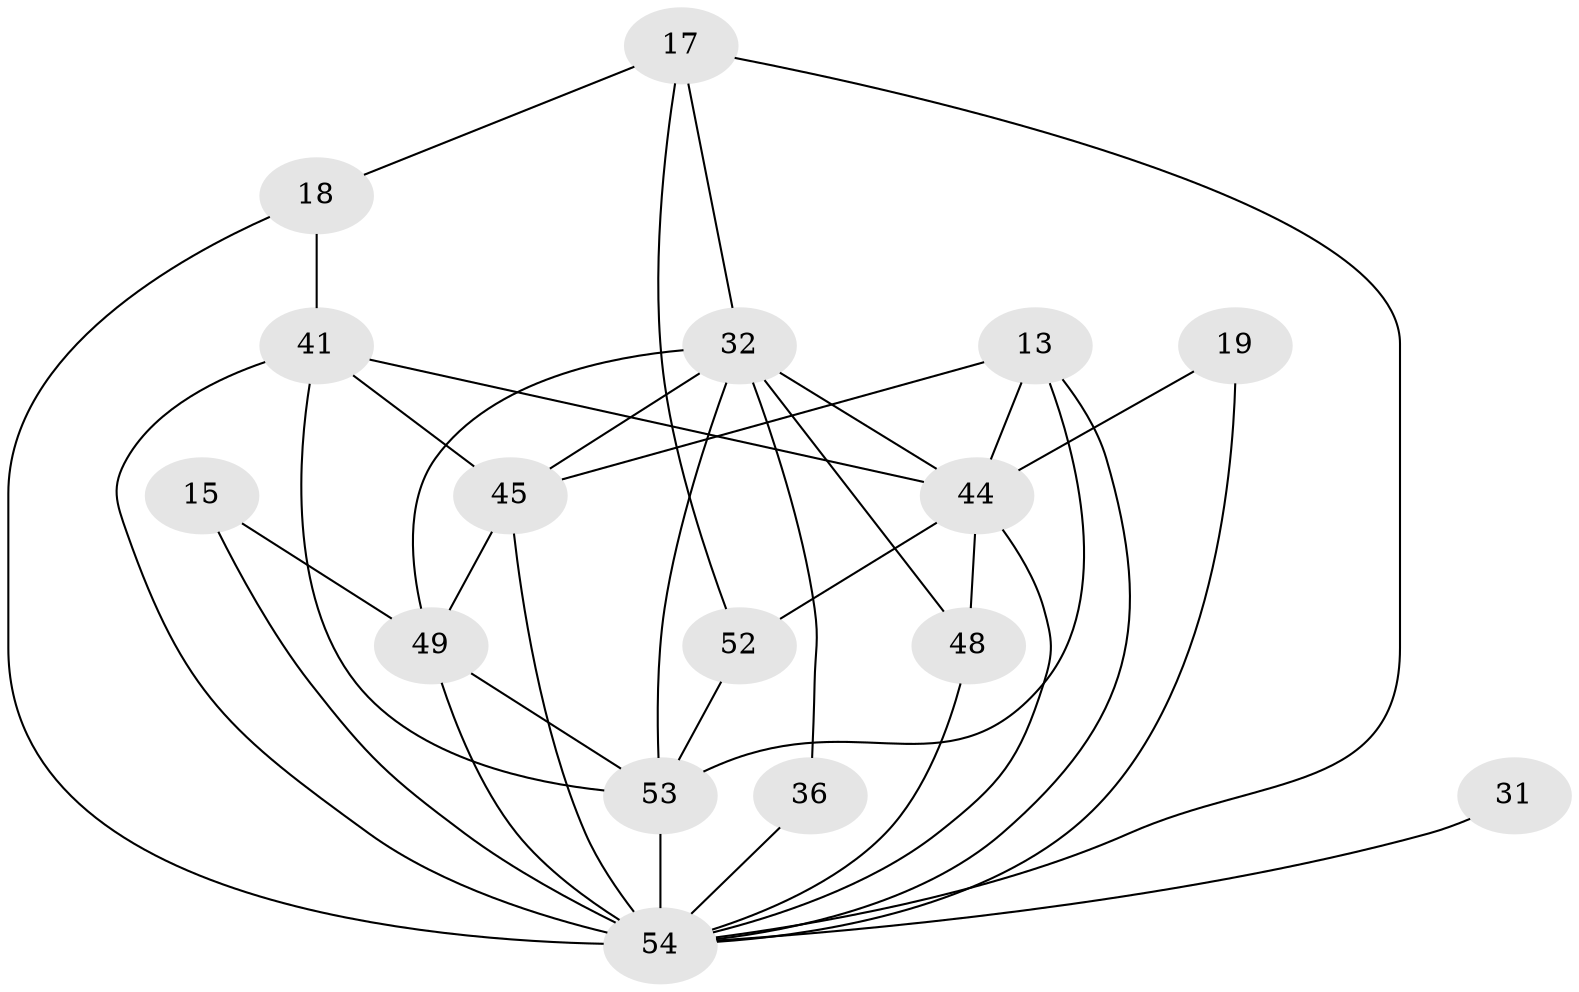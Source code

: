 // original degree distribution, {4: 1.0}
// Generated by graph-tools (version 1.1) at 2025/03/03/04/25 22:03:00]
// undirected, 16 vertices, 36 edges
graph export_dot {
graph [start="1"]
  node [color=gray90,style=filled];
  13 [super="+4"];
  15;
  17 [super="+12"];
  18;
  19;
  31;
  32 [super="+21+25+23"];
  36;
  41 [super="+7+40"];
  44 [super="+11"];
  45 [super="+42+22"];
  48 [super="+43"];
  49 [super="+5+46"];
  52;
  53 [super="+39+38"];
  54 [super="+30+33+50+47+37+51"];
  13 -- 45 [weight=2];
  13 -- 44;
  13 -- 53 [weight=2];
  13 -- 54;
  15 -- 49 [weight=3];
  15 -- 54;
  17 -- 54;
  17 -- 18;
  17 -- 52 [weight=2];
  17 -- 32 [weight=2];
  18 -- 41 [weight=2];
  18 -- 54;
  19 -- 54 [weight=2];
  19 -- 44 [weight=2];
  31 -- 54 [weight=4];
  32 -- 53 [weight=3];
  32 -- 48 [weight=2];
  32 -- 44;
  32 -- 36;
  32 -- 45 [weight=2];
  32 -- 49;
  36 -- 54 [weight=3];
  41 -- 53 [weight=3];
  41 -- 45;
  41 -- 44;
  41 -- 54;
  44 -- 48;
  44 -- 52;
  44 -- 54;
  45 -- 49 [weight=2];
  45 -- 54 [weight=3];
  48 -- 54 [weight=3];
  49 -- 53;
  49 -- 54 [weight=5];
  52 -- 53;
  53 -- 54 [weight=6];
}
